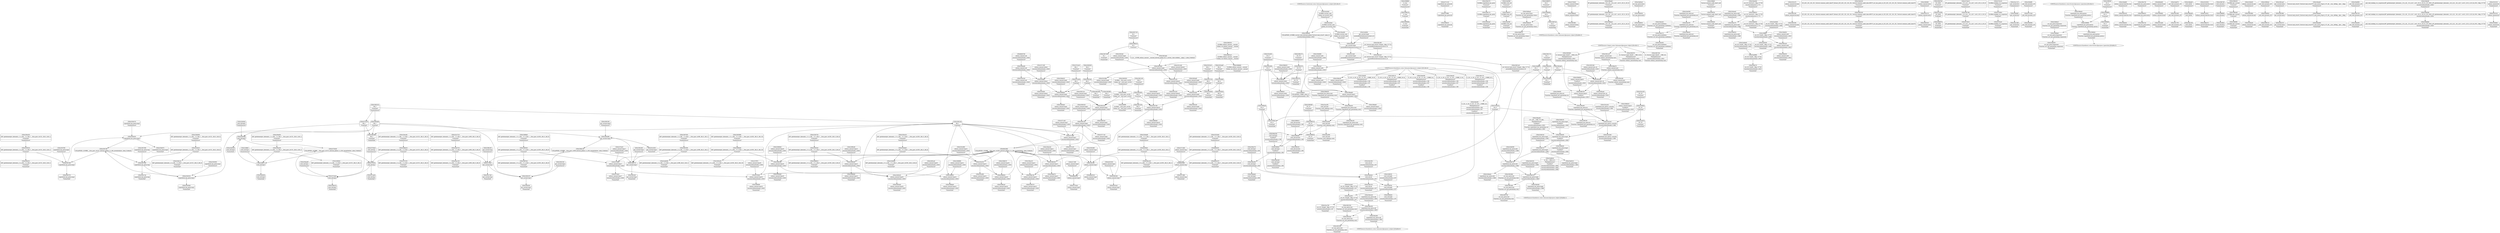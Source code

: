 digraph {
	CE0x5362650 [shape=record,shape=Mrecord,label="{CE0x5362650|i64_3|*Constant*|*SummSource*}"]
	CE0x535b420 [shape=record,shape=Mrecord,label="{CE0x535b420|superblock_has_perm:tmp3}"]
	CE0x5363990 [shape=record,shape=Mrecord,label="{CE0x5363990|i64*_getelementptr_inbounds_(_11_x_i64_,_11_x_i64_*___llvm_gcov_ctr205,_i64_0,_i64_10)|*Constant*|*SummSource*}"]
	CE0x53717a0 [shape=record,shape=Mrecord,label="{CE0x53717a0|selinux_umount:tmp6|security/selinux/hooks.c,2650|*SummSink*}"]
	CE0x5367f70 [shape=record,shape=Mrecord,label="{CE0x5367f70|superblock_has_perm:tmp2|*SummSink*}"]
	CE0x5365920 [shape=record,shape=Mrecord,label="{CE0x5365920|GLOBAL:__llvm_gcov_ctr205|Global_var:__llvm_gcov_ctr205|*SummSource*}"]
	CE0x5369090 [shape=record,shape=Mrecord,label="{CE0x5369090|i1_true|*Constant*|*SummSink*}"]
	CE0x5370f80 [shape=record,shape=Mrecord,label="{CE0x5370f80|superblock_has_perm:bb}"]
	CE0x53810a0 [shape=record,shape=Mrecord,label="{CE0x53810a0|avc_has_perm:ssid|Function::avc_has_perm&Arg::ssid::}"]
	CE0x4c00fe0 [shape=record,shape=Mrecord,label="{CE0x4c00fe0|i64*_getelementptr_inbounds_(_11_x_i64_,_11_x_i64_*___llvm_gcov_ctr205,_i64_0,_i64_1)|*Constant*}"]
	CE0x539e370 [shape=record,shape=Mrecord,label="{CE0x539e370|GLOBAL:superblock_has_perm|*Constant*|*SummSource*}"]
	CE0x53a8380 [shape=record,shape=Mrecord,label="{CE0x53a8380|GLOBAL:cred_sid|*Constant*|*SummSource*}"]
	CE0x538a670 [shape=record,shape=Mrecord,label="{CE0x538a670|selinux_umount:tmp11|security/selinux/hooks.c,2650|*SummSink*}"]
	CE0x5385310 [shape=record,shape=Mrecord,label="{CE0x5385310|i64_1|*Constant*|*SummSource*}"]
	CE0x53703c0 [shape=record,shape=Mrecord,label="{CE0x53703c0|cred_sid:tmp}"]
	CE0x5385380 [shape=record,shape=Mrecord,label="{CE0x5385380|i64_1|*Constant*|*SummSink*}"]
	"CONST[source:0(mediator),value:2(dynamic)][purpose:{object}][SnkIdx:2]"
	CE0x539c8d0 [shape=record,shape=Mrecord,label="{CE0x539c8d0|i32_1|*Constant*|*SummSink*}"]
	CE0x5399fe0 [shape=record,shape=Mrecord,label="{CE0x5399fe0|cred_sid:tmp4|*LoadInst*|security/selinux/hooks.c,196}"]
	CE0x538bee0 [shape=record,shape=Mrecord,label="{CE0x538bee0|selinux_umount:if.then}"]
	CE0x538baf0 [shape=record,shape=Mrecord,label="{CE0x538baf0|i8*_getelementptr_inbounds_(_45_x_i8_,_45_x_i8_*_.str12,_i32_0,_i32_0)|*Constant*|*SummSource*}"]
	CE0x53deef0 [shape=record,shape=Mrecord,label="{CE0x53deef0|0:_i32,_4:_i32,_8:_i32,_12:_i32,_:_CMRE_16,20_|*MultipleSource*|security/selinux/hooks.c,196|security/selinux/hooks.c,197|*LoadInst*|security/selinux/hooks.c,196}"]
	CE0x53dd5a0 [shape=record,shape=Mrecord,label="{CE0x53dd5a0|avc_has_perm:entry|*SummSource*}"]
	CE0x53da2e0 [shape=record,shape=Mrecord,label="{CE0x53da2e0|avc_has_perm:auditdata|Function::avc_has_perm&Arg::auditdata::|*SummSource*}"]
	CE0x4c010c0 [shape=record,shape=Mrecord,label="{CE0x4c010c0|selinux_umount:tmp1|*SummSink*}"]
	CE0x539e020 [shape=record,shape=Mrecord,label="{CE0x539e020|selinux_umount:call5|security/selinux/hooks.c,2652|*SummSink*}"]
	CE0x5382970 [shape=record,shape=Mrecord,label="{CE0x5382970|8:_%struct.super_block*,_:_CRE_16,20_|*MultipleSource*|security/selinux/hooks.c,2652|Function::selinux_umount&Arg::mnt::}"]
	CE0x53de0a0 [shape=record,shape=Mrecord,label="{CE0x53de0a0|cred_sid:sid|security/selinux/hooks.c,197}"]
	CE0x539c1a0 [shape=record,shape=Mrecord,label="{CE0x539c1a0|selinux_umount:mnt|Function::selinux_umount&Arg::mnt::|*SummSource*}"]
	CE0x5365af0 [shape=record,shape=Mrecord,label="{CE0x5365af0|selinux_umount:tmp9|security/selinux/hooks.c,2650|*SummSource*}"]
	CE0x53a2b40 [shape=record,shape=Mrecord,label="{CE0x53a2b40|GLOBAL:current_task|Global_var:current_task|*SummSource*}"]
	CE0x53e0550 [shape=record,shape=Mrecord,label="{CE0x53e0550|cred_sid:tmp3|*SummSink*}"]
	CE0x5355760 [shape=record,shape=Mrecord,label="{CE0x5355760|selinux_umount:tmp10|security/selinux/hooks.c,2650}"]
	CE0x5389c60 [shape=record,shape=Mrecord,label="{CE0x5389c60|selinux_umount:tmp13|security/selinux/hooks.c,2650}"]
	CE0x53dd430 [shape=record,shape=Mrecord,label="{CE0x53dd430|avc_has_perm:entry}"]
	CE0x53718f0 [shape=record,shape=Mrecord,label="{CE0x53718f0|selinux_umount:tmp7|security/selinux/hooks.c,2650}"]
	CE0x53a0540 [shape=record,shape=Mrecord,label="{CE0x53a0540|_ret_i32_%call2,_!dbg_!27722|security/selinux/hooks.c,1866|*SummSink*}"]
	CE0x5364d10 [shape=record,shape=Mrecord,label="{CE0x5364d10|selinux_umount:tmp4|security/selinux/hooks.c,2650|*SummSource*}"]
	CE0x5363290 [shape=record,shape=Mrecord,label="{CE0x5363290|selinux_umount:do.body|*SummSink*}"]
	CE0x539e4a0 [shape=record,shape=Mrecord,label="{CE0x539e4a0|GLOBAL:superblock_has_perm|*Constant*|*SummSink*}"]
	CE0x53dd320 [shape=record,shape=Mrecord,label="{CE0x53dd320|i32_(i32,_i32,_i16,_i32,_%struct.common_audit_data*)*_bitcast_(i32_(i32,_i32,_i16,_i32,_%struct.common_audit_data.495*)*_avc_has_perm_to_i32_(i32,_i32,_i16,_i32,_%struct.common_audit_data*)*)|*Constant*|*SummSink*}"]
	CE0x53be2a0 [shape=record,shape=Mrecord,label="{CE0x53be2a0|superblock_has_perm:call|security/selinux/hooks.c,1863|*SummSource*}"]
	CE0x5368ab0 [shape=record,shape=Mrecord,label="{CE0x5368ab0|selinux_umount:tmp14|security/selinux/hooks.c,2650|*SummSink*}"]
	CE0x53619b0 [shape=record,shape=Mrecord,label="{CE0x53619b0|selinux_umount:tmp8|security/selinux/hooks.c,2650}"]
	CE0x5359300 [shape=record,shape=Mrecord,label="{CE0x5359300|superblock_has_perm:tmp1|*SummSink*}"]
	CE0x539e170 [shape=record,shape=Mrecord,label="{CE0x539e170|GLOBAL:superblock_has_perm|*Constant*}"]
	CE0x53814b0 [shape=record,shape=Mrecord,label="{CE0x53814b0|avc_has_perm:tsid|Function::avc_has_perm&Arg::tsid::}"]
	CE0x53a7210 [shape=record,shape=Mrecord,label="{CE0x53a7210|i64*_getelementptr_inbounds_(_2_x_i64_,_2_x_i64_*___llvm_gcov_ctr98,_i64_0,_i64_0)|*Constant*|*SummSource*}"]
	CE0x539caa0 [shape=record,shape=Mrecord,label="{CE0x539caa0|selinux_umount:mnt_sb|security/selinux/hooks.c,2652|*SummSink*}"]
	CE0x5362390 [shape=record,shape=Mrecord,label="{CE0x5362390|i64_2|*Constant*|*SummSink*}"]
	CE0x5355cf0 [shape=record,shape=Mrecord,label="{CE0x5355cf0|selinux_umount:tmp9|security/selinux/hooks.c,2650}"]
	CE0x535bbb0 [shape=record,shape=Mrecord,label="{CE0x535bbb0|i64*_getelementptr_inbounds_(_11_x_i64_,_11_x_i64_*___llvm_gcov_ctr205,_i64_0,_i64_8)|*Constant*}"]
	CE0x53df330 [shape=record,shape=Mrecord,label="{CE0x53df330|cred_sid:tmp6|security/selinux/hooks.c,197}"]
	CE0x538b190 [shape=record,shape=Mrecord,label="{CE0x538b190|get_current:tmp|*SummSource*}"]
	CE0x53a0b40 [shape=record,shape=Mrecord,label="{CE0x53a0b40|_ret_i32_%call5,_!dbg_!27742|security/selinux/hooks.c,2652|*SummSource*}"]
	CE0x53823d0 [shape=record,shape=Mrecord,label="{CE0x53823d0|selinux_umount:mnt_sb|security/selinux/hooks.c,2652|*SummSource*}"]
	CE0x535b670 [shape=record,shape=Mrecord,label="{CE0x535b670|superblock_has_perm:tmp3|*SummSink*}"]
	CE0x539b620 [shape=record,shape=Mrecord,label="{CE0x539b620|selinux_umount:cred4|security/selinux/hooks.c,2650|*SummSource*}"]
	CE0x537fd50 [shape=record,shape=Mrecord,label="{CE0x537fd50|selinux_umount:tmp18|security/selinux/hooks.c,2650}"]
	CE0x536f6d0 [shape=record,shape=Mrecord,label="{CE0x536f6d0|i64*_getelementptr_inbounds_(_11_x_i64_,_11_x_i64_*___llvm_gcov_ctr205,_i64_0,_i64_9)|*Constant*|*SummSource*}"]
	CE0x539b150 [shape=record,shape=Mrecord,label="{CE0x539b150|i32_78|*Constant*|*SummSink*}"]
	CE0x5368f60 [shape=record,shape=Mrecord,label="{CE0x5368f60|i1_true|*Constant*|*SummSource*}"]
	CE0x5363b20 [shape=record,shape=Mrecord,label="{CE0x5363b20|selinux_umount:tmp20|security/selinux/hooks.c,2650}"]
	CE0x53612c0 [shape=record,shape=Mrecord,label="{CE0x53612c0|selinux_umount:tmp6|security/selinux/hooks.c,2650}"]
	CE0x53e0360 [shape=record,shape=Mrecord,label="{CE0x53e0360|cred_sid:tmp3}"]
	CE0x53ca430 [shape=record,shape=Mrecord,label="{CE0x53ca430|_ret_i32_%tmp6,_!dbg_!27716|security/selinux/hooks.c,197}"]
	CE0x53dd950 [shape=record,shape=Mrecord,label="{CE0x53dd950|avc_has_perm:entry|*SummSink*}"]
	CE0x539ae10 [shape=record,shape=Mrecord,label="{CE0x539ae10|cred_sid:tmp1|*SummSink*}"]
	CE0x53694f0 [shape=record,shape=Mrecord,label="{CE0x53694f0|selinux_umount:entry|*SummSource*}"]
	CE0x5364680 [shape=record,shape=Mrecord,label="{CE0x5364680|selinux_umount:call3|security/selinux/hooks.c,2650|*SummSource*}"]
	CE0x5364be0 [shape=record,shape=Mrecord,label="{CE0x5364be0|selinux_umount:tmp4|security/selinux/hooks.c,2650}"]
	CE0x5361410 [shape=record,shape=Mrecord,label="{CE0x5361410|selinux_umount:tmp5|security/selinux/hooks.c,2650}"]
	CE0x539ffd0 [shape=record,shape=Mrecord,label="{CE0x539ffd0|_ret_i32_%call2,_!dbg_!27722|security/selinux/hooks.c,1866}"]
	CE0x536d970 [shape=record,shape=Mrecord,label="{CE0x536d970|i32_2650|*Constant*|*SummSink*}"]
	CE0x534b000 [shape=record,shape=Mrecord,label="{CE0x534b000|i64*_getelementptr_inbounds_(_2_x_i64_,_2_x_i64_*___llvm_gcov_ctr151,_i64_0,_i64_0)|*Constant*|*SummSource*}"]
	CE0x4c01050 [shape=record,shape=Mrecord,label="{CE0x4c01050|selinux_umount:tmp1|*SummSource*}"]
	CE0x5363390 [shape=record,shape=Mrecord,label="{CE0x5363390|i64*_getelementptr_inbounds_(_2_x_i64_,_2_x_i64_*___llvm_gcov_ctr98,_i64_0,_i64_1)|*Constant*}"]
	CE0x5362d60 [shape=record,shape=Mrecord,label="{CE0x5362d60|selinux_umount:tmp2|*SummSource*}"]
	CE0x534b1c0 [shape=record,shape=Mrecord,label="{CE0x534b1c0|i64*_getelementptr_inbounds_(_2_x_i64_,_2_x_i64_*___llvm_gcov_ctr151,_i64_0,_i64_0)|*Constant*|*SummSink*}"]
	CE0x539a290 [shape=record,shape=Mrecord,label="{CE0x539a290|cred_sid:tmp5|security/selinux/hooks.c,196}"]
	CE0x5364de0 [shape=record,shape=Mrecord,label="{CE0x5364de0|selinux_umount:tmp4|security/selinux/hooks.c,2650|*SummSink*}"]
	CE0x537df10 [shape=record,shape=Mrecord,label="{CE0x537df10|i8*_getelementptr_inbounds_(_25_x_i8_,_25_x_i8_*_.str3,_i32_0,_i32_0)|*Constant*|*SummSink*}"]
	CE0x5399580 [shape=record,shape=Mrecord,label="{CE0x5399580|i32_22|*Constant*|*SummSource*}"]
	CE0x539c4a0 [shape=record,shape=Mrecord,label="{CE0x539c4a0|i32_1|*Constant*}"]
	CE0x537d9c0 [shape=record,shape=Mrecord,label="{CE0x537d9c0|GLOBAL:lockdep_rcu_suspicious|*Constant*}"]
	CE0x53701f0 [shape=record,shape=Mrecord,label="{CE0x53701f0|i64*_getelementptr_inbounds_(_2_x_i64_,_2_x_i64_*___llvm_gcov_ctr131,_i64_0,_i64_0)|*Constant*|*SummSink*}"]
	CE0x5382840 [shape=record,shape=Mrecord,label="{CE0x5382840|8:_%struct.super_block*,_:_CRE_8,16_|*MultipleSource*|security/selinux/hooks.c,2652|Function::selinux_umount&Arg::mnt::}"]
	CE0x5366b70 [shape=record,shape=Mrecord,label="{CE0x5366b70|selinux_umount:tmp16|security/selinux/hooks.c,2650|*SummSource*}"]
	CE0x5399620 [shape=record,shape=Mrecord,label="{CE0x5399620|i32_22|*Constant*|*SummSink*}"]
	CE0x537dc10 [shape=record,shape=Mrecord,label="{CE0x537dc10|GLOBAL:lockdep_rcu_suspicious|*Constant*|*SummSource*}"]
	CE0x5399be0 [shape=record,shape=Mrecord,label="{CE0x5399be0|COLLAPSED:_CMRE:_elem_0::|security/selinux/hooks.c,196}"]
	CE0x53dfbb0 [shape=record,shape=Mrecord,label="{CE0x53dfbb0|i64*_getelementptr_inbounds_(_2_x_i64_,_2_x_i64_*___llvm_gcov_ctr131,_i64_0,_i64_1)|*Constant*|*SummSink*}"]
	CE0x5381ec0 [shape=record,shape=Mrecord,label="{CE0x5381ec0|_ret_%struct.task_struct*_%tmp4,_!dbg_!27714|./arch/x86/include/asm/current.h,14}"]
	CE0x53555c0 [shape=record,shape=Mrecord,label="{CE0x53555c0|i64_5|*Constant*|*SummSource*}"]
	CE0x5368980 [shape=record,shape=Mrecord,label="{CE0x5368980|selinux_umount:tmp14|security/selinux/hooks.c,2650|*SummSource*}"]
	CE0x539c710 [shape=record,shape=Mrecord,label="{CE0x539c710|i32_1|*Constant*|*SummSource*}"]
	CE0x5371f80 [shape=record,shape=Mrecord,label="{CE0x5371f80|selinux_umount:tmp|*SummSink*}"]
	CE0x535fbc0 [shape=record,shape=Mrecord,label="{CE0x535fbc0|i32_0|*Constant*|*SummSink*}"]
	CE0x53a27a0 [shape=record,shape=Mrecord,label="{CE0x53a27a0|superblock_has_perm:tmp|*SummSink*}"]
	CE0x53b4240 [shape=record,shape=Mrecord,label="{CE0x53b4240|i32_1|*Constant*}"]
	CE0x53e04e0 [shape=record,shape=Mrecord,label="{CE0x53e04e0|cred_sid:tmp3|*SummSource*}"]
	CE0x53a1110 [shape=record,shape=Mrecord,label="{CE0x53a1110|get_current:bb|*SummSource*}"]
	CE0x539a570 [shape=record,shape=Mrecord,label="{CE0x539a570|cred_sid:tmp5|security/selinux/hooks.c,196|*SummSource*}"]
	CE0x5383550 [shape=record,shape=Mrecord,label="{CE0x5383550|selinux_umount:tmp6|security/selinux/hooks.c,2650|*SummSource*}"]
	CE0x53ac130 [shape=record,shape=Mrecord,label="{CE0x53ac130|i64*_getelementptr_inbounds_(_2_x_i64_,_2_x_i64_*___llvm_gcov_ctr98,_i64_0,_i64_0)|*Constant*|*SummSink*}"]
	CE0x5371af0 [shape=record,shape=Mrecord,label="{CE0x5371af0|selinux_umount:tmp7|security/selinux/hooks.c,2650|*SummSource*}"]
	CE0x5365c00 [shape=record,shape=Mrecord,label="{CE0x5365c00|selinux_umount:tmp9|security/selinux/hooks.c,2650|*SummSink*}"]
	CE0x539ea50 [shape=record,shape=Mrecord,label="{CE0x539ea50|superblock_has_perm:cred|Function::superblock_has_perm&Arg::cred::}"]
	CE0x53721b0 [shape=record,shape=Mrecord,label="{CE0x53721b0|_call_void_mcount()_#3}"]
	CE0x53a9f40 [shape=record,shape=Mrecord,label="{CE0x53a9f40|get_current:tmp4|./arch/x86/include/asm/current.h,14|*SummSource*}"]
	CE0x53714f0 [shape=record,shape=Mrecord,label="{CE0x53714f0|selinux_umount:tobool|security/selinux/hooks.c,2650|*SummSource*}"]
	CE0x539cc80 [shape=record,shape=Mrecord,label="{CE0x539cc80|selinux_umount:mnt_sb|security/selinux/hooks.c,2652}"]
	CE0x53df110 [shape=record,shape=Mrecord,label="{CE0x53df110|0:_i32,_4:_i32,_8:_i32,_12:_i32,_:_CMRE_20,24_|*MultipleSource*|security/selinux/hooks.c,196|security/selinux/hooks.c,197|*LoadInst*|security/selinux/hooks.c,196}"]
	CE0x53dcee0 [shape=record,shape=Mrecord,label="{CE0x53dcee0|superblock_has_perm:call2|security/selinux/hooks.c,1866|*SummSource*}"]
	CE0x5399c50 [shape=record,shape=Mrecord,label="{CE0x5399c50|cred_sid:security|security/selinux/hooks.c,196|*SummSink*}"]
	CE0x5380960 [shape=record,shape=Mrecord,label="{CE0x5380960|selinux_umount:call3|security/selinux/hooks.c,2650|*SummSink*}"]
	CE0x536ea00 [shape=record,shape=Mrecord,label="{CE0x536ea00|272:_i8*,_:_CRE_272,280_|*MultipleSource*|*LoadInst*|security/selinux/hooks.c,2652|Function::superblock_has_perm&Arg::sb::|security/selinux/hooks.c,1865}"]
	CE0x53dce70 [shape=record,shape=Mrecord,label="{CE0x53dce70|superblock_has_perm:call2|security/selinux/hooks.c,1866}"]
	CE0x5370d50 [shape=record,shape=Mrecord,label="{CE0x5370d50|selinux_umount:if.then|*SummSource*}"]
	CE0x5351c20 [shape=record,shape=Mrecord,label="{CE0x5351c20|selinux_umount:tobool1|security/selinux/hooks.c,2650}"]
	CE0x539a340 [shape=record,shape=Mrecord,label="{CE0x539a340|cred_sid:tmp4|*LoadInst*|security/selinux/hooks.c,196|*SummSink*}"]
	CE0x53a0300 [shape=record,shape=Mrecord,label="{CE0x53a0300|superblock_has_perm:ad|Function::superblock_has_perm&Arg::ad::|*SummSource*}"]
	CE0x5370430 [shape=record,shape=Mrecord,label="{CE0x5370430|COLLAPSED:_GCMRE___llvm_gcov_ctr131_internal_global_2_x_i64_zeroinitializer:_elem_0:default:}"]
	CE0x539f460 [shape=record,shape=Mrecord,label="{CE0x539f460|i32_4|*Constant*|*SummSink*}"]
	CE0x53ddbf0 [shape=record,shape=Mrecord,label="{CE0x53ddbf0|i32_1|*Constant*}"]
	CE0x53de290 [shape=record,shape=Mrecord,label="{CE0x53de290|cred_sid:sid|security/selinux/hooks.c,197|*SummSource*}"]
	CE0x538bcf0 [shape=record,shape=Mrecord,label="{CE0x538bcf0|selinux_umount:land.lhs.true|*SummSink*}"]
	CE0x53e8b50 [shape=record,shape=Mrecord,label="{CE0x53e8b50|8:_i32,_:_CRE_8,12_|*MultipleSource*|*LoadInst*|security/selinux/hooks.c,1865|security/selinux/hooks.c,1865|security/selinux/hooks.c,1866}"]
	CE0x5360ff0 [shape=record,shape=Mrecord,label="{CE0x5360ff0|GLOBAL:__llvm_gcov_ctr205|Global_var:__llvm_gcov_ctr205|*SummSink*}"]
	CE0x5364990 [shape=record,shape=Mrecord,label="{CE0x5364990|_call_void_mcount()_#3|*SummSink*}"]
	CE0x53628f0 [shape=record,shape=Mrecord,label="{CE0x53628f0|selinux_umount:if.then|*SummSink*}"]
	CE0x5359220 [shape=record,shape=Mrecord,label="{CE0x5359220|superblock_has_perm:tmp1}"]
	CE0x5361510 [shape=record,shape=Mrecord,label="{CE0x5361510|selinux_umount:tmp5|security/selinux/hooks.c,2650|*SummSource*}"]
	CE0x5355630 [shape=record,shape=Mrecord,label="{CE0x5355630|i64_5|*Constant*|*SummSink*}"]
	CE0x5371220 [shape=record,shape=Mrecord,label="{CE0x5371220|superblock_has_perm:bb|*SummSource*}"]
	CE0x539f2b0 [shape=record,shape=Mrecord,label="{CE0x539f2b0|i32_4|*Constant*|*SummSource*}"]
	CE0x539e7a0 [shape=record,shape=Mrecord,label="{CE0x539e7a0|superblock_has_perm:entry|*SummSink*}"]
	CE0x5399a40 [shape=record,shape=Mrecord,label="{CE0x5399a40|i32_0|*Constant*}"]
	CE0x53a1280 [shape=record,shape=Mrecord,label="{CE0x53a1280|get_current:bb|*SummSink*}"]
	CE0x537cb70 [shape=record,shape=Mrecord,label="{CE0x537cb70|i64_1|*Constant*}"]
	CE0x5359290 [shape=record,shape=Mrecord,label="{CE0x5359290|superblock_has_perm:tmp1|*SummSource*}"]
	CE0x537ff70 [shape=record,shape=Mrecord,label="{CE0x537ff70|selinux_umount:tmp18|security/selinux/hooks.c,2650|*SummSource*}"]
	CE0x53ca740 [shape=record,shape=Mrecord,label="{CE0x53ca740|_ret_i32_%tmp6,_!dbg_!27716|security/selinux/hooks.c,197|*SummSink*}"]
	CE0x53e8ae0 [shape=record,shape=Mrecord,label="{CE0x53e8ae0|superblock_has_perm:sid1|security/selinux/hooks.c,1866|*SummSink*}"]
	CE0x5381350 [shape=record,shape=Mrecord,label="{CE0x5381350|avc_has_perm:ssid|Function::avc_has_perm&Arg::ssid::|*SummSource*}"]
	CE0x5365fa0 [shape=record,shape=Mrecord,label="{CE0x5365fa0|selinux_umount:tmp10|security/selinux/hooks.c,2650|*SummSource*}"]
	CE0x53da030 [shape=record,shape=Mrecord,label="{CE0x53da030|avc_has_perm:requested|Function::avc_has_perm&Arg::requested::|*SummSink*}"]
	CE0x53a0720 [shape=record,shape=Mrecord,label="{CE0x53a0720|i64*_getelementptr_inbounds_(_2_x_i64_,_2_x_i64_*___llvm_gcov_ctr98,_i64_0,_i64_0)|*Constant*}"]
	CE0x53de130 [shape=record,shape=Mrecord,label="{CE0x53de130|cred_sid:sid|security/selinux/hooks.c,197|*SummSink*}"]
	CE0x539bc00 [shape=record,shape=Mrecord,label="{CE0x539bc00|selinux_umount:tmp21|security/selinux/hooks.c,2650|*SummSource*}"]
	CE0x53db950 [shape=record,shape=Mrecord,label="{CE0x53db950|_ret_i32_%retval.0,_!dbg_!27728|security/selinux/avc.c,775|*SummSink*}"]
	CE0x53827d0 [shape=record,shape=Mrecord,label="{CE0x53827d0|8:_%struct.super_block*,_:_CRE_0,8_|*MultipleSource*|security/selinux/hooks.c,2652|Function::selinux_umount&Arg::mnt::}"]
	CE0x5361de0 [shape=record,shape=Mrecord,label="{CE0x5361de0|0:_i8,_:_GCMR_selinux_umount.__warned_internal_global_i8_0,_section_.data.unlikely_,_align_1:_elem_0:default:}"]
	"CONST[source:0(mediator),value:2(dynamic)][purpose:{object}][SnkIdx:1]"
	CE0x537f690 [shape=record,shape=Mrecord,label="{CE0x537f690|selinux_umount:tmp17|security/selinux/hooks.c,2650}"]
	CE0x5387050 [shape=record,shape=Mrecord,label="{CE0x5387050|i64*_getelementptr_inbounds_(_2_x_i64_,_2_x_i64_*___llvm_gcov_ctr98,_i64_0,_i64_1)|*Constant*|*SummSource*}"]
	CE0x53c9e20 [shape=record,shape=Mrecord,label="{CE0x53c9e20|i64*_getelementptr_inbounds_(_2_x_i64_,_2_x_i64_*___llvm_gcov_ctr151,_i64_0,_i64_0)|*Constant*}"]
	CE0x539df30 [shape=record,shape=Mrecord,label="{CE0x539df30|selinux_umount:call5|security/selinux/hooks.c,2652|*SummSource*}"]
	CE0x5352a80 [shape=record,shape=Mrecord,label="{CE0x5352a80|selinux_umount:if.end|*SummSink*}"]
	CE0x53dd100 [shape=record,shape=Mrecord,label="{CE0x53dd100|i32_(i32,_i32,_i16,_i32,_%struct.common_audit_data*)*_bitcast_(i32_(i32,_i32,_i16,_i32,_%struct.common_audit_data.495*)*_avc_has_perm_to_i32_(i32,_i32,_i16,_i32,_%struct.common_audit_data*)*)|*Constant*|*SummSource*}"]
	CE0x53abf70 [shape=record,shape=Mrecord,label="{CE0x53abf70|_call_void_mcount()_#3|*SummSource*}"]
	CE0x5360f80 [shape=record,shape=Mrecord,label="{CE0x5360f80|GLOBAL:__llvm_gcov_ctr205|Global_var:__llvm_gcov_ctr205}"]
	CE0x5389810 [shape=record,shape=Mrecord,label="{CE0x5389810|i64*_getelementptr_inbounds_(_11_x_i64_,_11_x_i64_*___llvm_gcov_ctr205,_i64_0,_i64_6)|*Constant*|*SummSink*}"]
	CE0x5356750 [shape=record,shape=Mrecord,label="{CE0x5356750|i64*_getelementptr_inbounds_(_11_x_i64_,_11_x_i64_*___llvm_gcov_ctr205,_i64_0,_i64_6)|*Constant*|*SummSource*}"]
	CE0x69c3fd0 [shape=record,shape=Mrecord,label="{CE0x69c3fd0|COLLAPSED:_GCMRE___llvm_gcov_ctr205_internal_global_11_x_i64_zeroinitializer:_elem_0:default:}"]
	CE0x53dd020 [shape=record,shape=Mrecord,label="{CE0x53dd020|superblock_has_perm:call2|security/selinux/hooks.c,1866|*SummSink*}"]
	CE0x53dc140 [shape=record,shape=Mrecord,label="{CE0x53dc140|cred_sid:bb|*SummSink*}"]
	CE0x53a83f0 [shape=record,shape=Mrecord,label="{CE0x53a83f0|GLOBAL:cred_sid|*Constant*|*SummSink*}"]
	CE0x539b3d0 [shape=record,shape=Mrecord,label="{CE0x539b3d0|selinux_umount:cred4|security/selinux/hooks.c,2650}"]
	CE0x5382d60 [shape=record,shape=Mrecord,label="{CE0x5382d60|get_current:tmp3}"]
	CE0x53bdf70 [shape=record,shape=Mrecord,label="{CE0x53bdf70|GLOBAL:cred_sid|*Constant*}"]
	CE0x538be70 [shape=record,shape=Mrecord,label="{CE0x538be70|selinux_umount:land.lhs.true2|*SummSink*}"]
	CE0x5357c20 [shape=record,shape=Mrecord,label="{CE0x5357c20|i64_5|*Constant*}"]
	CE0x5352b40 [shape=record,shape=Mrecord,label="{CE0x5352b40|i64*_getelementptr_inbounds_(_11_x_i64_,_11_x_i64_*___llvm_gcov_ctr205,_i64_0,_i64_0)|*Constant*|*SummSource*}"]
	CE0x535e3d0 [shape=record,shape=Mrecord,label="{CE0x535e3d0|i32_0|*Constant*}"]
	CE0x5387280 [shape=record,shape=Mrecord,label="{CE0x5387280|superblock_has_perm:tmp}"]
	CE0x53c1650 [shape=record,shape=Mrecord,label="{CE0x53c1650|get_current:tmp3|*SummSink*}"]
	CE0x539cf10 [shape=record,shape=Mrecord,label="{CE0x539cf10|i64*_getelementptr_inbounds_(_2_x_i64_,_2_x_i64_*___llvm_gcov_ctr151,_i64_0,_i64_1)|*Constant*|*SummSink*}"]
	CE0x53867d0 [shape=record,shape=Mrecord,label="{CE0x53867d0|cred_sid:entry|*SummSource*}"]
	CE0x53a0c70 [shape=record,shape=Mrecord,label="{CE0x53a0c70|_ret_i32_%call5,_!dbg_!27742|security/selinux/hooks.c,2652|*SummSink*}"]
	CE0x53e8710 [shape=record,shape=Mrecord,label="{CE0x53e8710|superblock_has_perm:sid1|security/selinux/hooks.c,1866}"]
	CE0x53704a0 [shape=record,shape=Mrecord,label="{CE0x53704a0|cred_sid:tmp|*SummSource*}"]
	CE0x53ddab0 [shape=record,shape=Mrecord,label="{CE0x53ddab0|cred_sid:tmp5|security/selinux/hooks.c,196|*SummSink*}"]
	CE0x539fc60 [shape=record,shape=Mrecord,label="{CE0x539fc60|%struct.common_audit_data*_null|*Constant*|*SummSink*}"]
	CE0x53ca5e0 [shape=record,shape=Mrecord,label="{CE0x53ca5e0|_ret_i32_%tmp6,_!dbg_!27716|security/selinux/hooks.c,197|*SummSource*}"]
	CE0x5380e50 [shape=record,shape=Mrecord,label="{CE0x5380e50|GLOBAL:get_current|*Constant*|*SummSource*}"]
	CE0x53a0960 [shape=record,shape=Mrecord,label="{CE0x53a0960|_ret_i32_%call5,_!dbg_!27742|security/selinux/hooks.c,2652}"]
	CE0x539fbf0 [shape=record,shape=Mrecord,label="{CE0x539fbf0|%struct.common_audit_data*_null|*Constant*|*SummSource*}"]
	CE0x5353030 [shape=record,shape=Mrecord,label="{CE0x5353030|selinux_umount:land.lhs.true2|*SummSource*}"]
	CE0x5356ed0 [shape=record,shape=Mrecord,label="{CE0x5356ed0|selinux_umount:do.end|*SummSink*}"]
	CE0x5382070 [shape=record,shape=Mrecord,label="{CE0x5382070|i32_78|*Constant*}"]
	CE0x539d950 [shape=record,shape=Mrecord,label="{CE0x539d950|selinux_umount:tmp22|*LoadInst*|security/selinux/hooks.c,2652|*SummSource*}"]
	CE0x5352e70 [shape=record,shape=Mrecord,label="{CE0x5352e70|selinux_umount:do.body|*SummSource*}"]
	CE0x5389f50 [shape=record,shape=Mrecord,label="{CE0x5389f50|selinux_umount:tmp14|security/selinux/hooks.c,2650}"]
	CE0x537cbe0 [shape=record,shape=Mrecord,label="{CE0x537cbe0|cred_sid:tmp1}"]
	"CONST[source:1(input),value:2(dynamic)][purpose:{object}][SrcIdx:1]"
	CE0x539aa80 [shape=record,shape=Mrecord,label="{CE0x539aa80|cred_sid:tmp1|*SummSource*}"]
	CE0x537e290 [shape=record,shape=Mrecord,label="{CE0x537e290|i32_2650|*Constant*}"]
	CE0x5362cf0 [shape=record,shape=Mrecord,label="{CE0x5362cf0|selinux_umount:tmp2}"]
	CE0x5383250 [shape=record,shape=Mrecord,label="{CE0x5383250|selinux_umount:tmp5|security/selinux/hooks.c,2650|*SummSink*}"]
	CE0x539a160 [shape=record,shape=Mrecord,label="{CE0x539a160|cred_sid:tmp4|*LoadInst*|security/selinux/hooks.c,196|*SummSource*}"]
	CE0x535c0f0 [shape=record,shape=Mrecord,label="{CE0x535c0f0|selinux_umount:tmp15|security/selinux/hooks.c,2650|*SummSink*}"]
	CE0x535fdf0 [shape=record,shape=Mrecord,label="{CE0x535fdf0|selinux_umount:tobool|security/selinux/hooks.c,2650}"]
	CE0x537fa50 [shape=record,shape=Mrecord,label="{CE0x537fa50|selinux_umount:tmp17|security/selinux/hooks.c,2650|*SummSource*}"]
	CE0x539bef0 [shape=record,shape=Mrecord,label="{CE0x539bef0|selinux_umount:tmp21|security/selinux/hooks.c,2650|*SummSink*}"]
	CE0x535a100 [shape=record,shape=Mrecord,label="{CE0x535a100|i32_16|*Constant*|*SummSource*}"]
	CE0x53d9670 [shape=record,shape=Mrecord,label="{CE0x53d9670|i16_5|*Constant*|*SummSource*}"]
	CE0x535a2e0 [shape=record,shape=Mrecord,label="{CE0x535a2e0|superblock_has_perm:s_security|security/selinux/hooks.c,1865|*SummSource*}"]
	CE0x5389d40 [shape=record,shape=Mrecord,label="{CE0x5389d40|selinux_umount:tmp13|security/selinux/hooks.c,2650|*SummSink*}"]
	CE0x53a2be0 [shape=record,shape=Mrecord,label="{CE0x53a2be0|GLOBAL:current_task|Global_var:current_task}"]
	CE0x69c3f60 [shape=record,shape=Mrecord,label="{CE0x69c3f60|selinux_umount:tmp}"]
	CE0x5363ca0 [shape=record,shape=Mrecord,label="{CE0x5363ca0|selinux_umount:tmp20|security/selinux/hooks.c,2650|*SummSource*}"]
	CE0x53872f0 [shape=record,shape=Mrecord,label="{CE0x53872f0|COLLAPSED:_GCMRE___llvm_gcov_ctr151_internal_global_2_x_i64_zeroinitializer:_elem_0:default:}"]
	"CONST[source:2(external),value:2(dynamic)][purpose:{subject}][SrcIdx:3]"
	CE0x53de580 [shape=record,shape=Mrecord,label="{CE0x53de580|0:_i32,_4:_i32,_8:_i32,_12:_i32,_:_CMRE_0,4_|*MultipleSource*|security/selinux/hooks.c,196|security/selinux/hooks.c,197|*LoadInst*|security/selinux/hooks.c,196}"]
	CE0x53e8110 [shape=record,shape=Mrecord,label="{CE0x53e8110|superblock_has_perm:tmp5|security/selinux/hooks.c,1865}"]
	CE0x53817e0 [shape=record,shape=Mrecord,label="{CE0x53817e0|avc_has_perm:tsid|Function::avc_has_perm&Arg::tsid::|*SummSink*}"]
	CE0x53d0a00 [shape=record,shape=Mrecord,label="{CE0x53d0a00|superblock_has_perm:tmp4|*LoadInst*|security/selinux/hooks.c,1865}"]
	CE0x5360df0 [shape=record,shape=Mrecord,label="{CE0x5360df0|selinux_umount:if.end}"]
	CE0x5363a40 [shape=record,shape=Mrecord,label="{CE0x5363a40|i64*_getelementptr_inbounds_(_11_x_i64_,_11_x_i64_*___llvm_gcov_ctr205,_i64_0,_i64_10)|*Constant*|*SummSink*}"]
	CE0x539cd20 [shape=record,shape=Mrecord,label="{CE0x539cd20|i64*_getelementptr_inbounds_(_2_x_i64_,_2_x_i64_*___llvm_gcov_ctr151,_i64_0,_i64_1)|*Constant*|*SummSource*}"]
	CE0x66e9250 [shape=record,shape=Mrecord,label="{CE0x66e9250|selinux_umount:tmp2|*SummSink*}"]
	CE0x53de5f0 [shape=record,shape=Mrecord,label="{CE0x53de5f0|0:_i32,_4:_i32,_8:_i32,_12:_i32,_:_CMRE_4,8_|*MultipleSource*|security/selinux/hooks.c,196|security/selinux/hooks.c,197|*LoadInst*|security/selinux/hooks.c,196}"]
	CE0x53563e0 [shape=record,shape=Mrecord,label="{CE0x53563e0|i64*_getelementptr_inbounds_(_11_x_i64_,_11_x_i64_*___llvm_gcov_ctr205,_i64_0,_i64_6)|*Constant*}"]
	CE0x534bdf0 [shape=record,shape=Mrecord,label="{CE0x534bdf0|selinux_umount:land.lhs.true|*SummSource*}"]
	CE0x53dbed0 [shape=record,shape=Mrecord,label="{CE0x53dbed0|cred_sid:bb|*SummSource*}"]
	CE0x53611b0 [shape=record,shape=Mrecord,label="{CE0x53611b0|i64_0|*Constant*|*SummSink*}"]
	CE0x53e0650 [shape=record,shape=Mrecord,label="{CE0x53e0650|_call_void_mcount()_#3}"]
	CE0x53e81e0 [shape=record,shape=Mrecord,label="{CE0x53e81e0|superblock_has_perm:tmp5|security/selinux/hooks.c,1865|*SummSource*}"]
	CE0x5381b70 [shape=record,shape=Mrecord,label="{CE0x5381b70|get_current:entry|*SummSink*}"]
	CE0x5363ab0 [shape=record,shape=Mrecord,label="{CE0x5363ab0|selinux_umount:tmp19|security/selinux/hooks.c,2650|*SummSink*}"]
	CE0x5362160 [shape=record,shape=Mrecord,label="{CE0x5362160|selinux_umount:do.body}"]
	CE0x53dffe0 [shape=record,shape=Mrecord,label="{CE0x53dffe0|cred_sid:tmp2|*SummSource*}"]
	CE0x537dce0 [shape=record,shape=Mrecord,label="{CE0x537dce0|GLOBAL:lockdep_rcu_suspicious|*Constant*|*SummSink*}"]
	CE0x53beaf0 [shape=record,shape=Mrecord,label="{CE0x53beaf0|%struct.task_struct*_(%struct.task_struct**)*_asm_movq_%gs:$_1:P_,$0_,_r,im,_dirflag_,_fpsr_,_flags_|*SummSource*}"]
	CE0x53d0e40 [shape=record,shape=Mrecord,label="{CE0x53d0e40|superblock_has_perm:tmp4|*LoadInst*|security/selinux/hooks.c,1865|*SummSink*}"]
	CE0x539d730 [shape=record,shape=Mrecord,label="{CE0x539d730|selinux_umount:tmp22|*LoadInst*|security/selinux/hooks.c,2652}"]
	CE0x538bba0 [shape=record,shape=Mrecord,label="{CE0x538bba0|i8*_getelementptr_inbounds_(_45_x_i8_,_45_x_i8_*_.str12,_i32_0,_i32_0)|*Constant*|*SummSink*}"]
	CE0x53d94d0 [shape=record,shape=Mrecord,label="{CE0x53d94d0|i16_5|*Constant*}"]
	CE0x53ca0a0 [shape=record,shape=Mrecord,label="{CE0x53ca0a0|cred_sid:cred|Function::cred_sid&Arg::cred::}"]
	CE0x536f7b0 [shape=record,shape=Mrecord,label="{CE0x536f7b0|i64*_getelementptr_inbounds_(_11_x_i64_,_11_x_i64_*___llvm_gcov_ctr205,_i64_0,_i64_9)|*Constant*|*SummSink*}"]
	CE0x539db20 [shape=record,shape=Mrecord,label="{CE0x539db20|selinux_umount:tmp22|*LoadInst*|security/selinux/hooks.c,2652|*SummSink*}"]
	CE0x5367f00 [shape=record,shape=Mrecord,label="{CE0x5367f00|superblock_has_perm:tmp2|*SummSource*}"]
	CE0x5352c70 [shape=record,shape=Mrecord,label="{CE0x5352c70|selinux_umount:entry}"]
	CE0x53d5100 [shape=record,shape=Mrecord,label="{CE0x53d5100|i32_(i32,_i32,_i16,_i32,_%struct.common_audit_data*)*_bitcast_(i32_(i32,_i32,_i16,_i32,_%struct.common_audit_data.495*)*_avc_has_perm_to_i32_(i32,_i32,_i16,_i32,_%struct.common_audit_data*)*)|*Constant*}"]
	CE0x5364a80 [shape=record,shape=Mrecord,label="{CE0x5364a80|selinux_umount:call|security/selinux/hooks.c,2650}"]
	CE0x5382a50 [shape=record,shape=Mrecord,label="{CE0x5382a50|selinux_umount:call5|security/selinux/hooks.c,2652}"]
	CE0x537de10 [shape=record,shape=Mrecord,label="{CE0x537de10|i8*_getelementptr_inbounds_(_25_x_i8_,_25_x_i8_*_.str3,_i32_0,_i32_0)|*Constant*|*SummSource*}"]
	CE0x53a7160 [shape=record,shape=Mrecord,label="{CE0x53a7160|get_current:tmp|*SummSink*}"]
	CE0x5362f20 [shape=record,shape=Mrecord,label="{CE0x5362f20|get_current:tmp1|*SummSink*}"]
	CE0x5356e00 [shape=record,shape=Mrecord,label="{CE0x5356e00|selinux_umount:do.end|*SummSource*}"]
	CE0x53beb80 [shape=record,shape=Mrecord,label="{CE0x53beb80|%struct.task_struct*_(%struct.task_struct**)*_asm_movq_%gs:$_1:P_,$0_,_r,im,_dirflag_,_fpsr_,_flags_|*SummSink*}"]
	CE0x535b940 [shape=record,shape=Mrecord,label="{CE0x535b940|i64*_getelementptr_inbounds_(_11_x_i64_,_11_x_i64_*___llvm_gcov_ctr205,_i64_0,_i64_8)|*Constant*|*SummSink*}"]
	CE0x539b6c0 [shape=record,shape=Mrecord,label="{CE0x539b6c0|selinux_umount:cred4|security/selinux/hooks.c,2650|*SummSink*}"]
	CE0x53beee0 [shape=record,shape=Mrecord,label="{CE0x53beee0|%struct.task_struct*_(%struct.task_struct**)*_asm_movq_%gs:$_1:P_,$0_,_r,im,_dirflag_,_fpsr_,_flags_}"]
	CE0x539f100 [shape=record,shape=Mrecord,label="{CE0x539f100|superblock_has_perm:sb|Function::superblock_has_perm&Arg::sb::|*SummSink*}"]
	CE0x539f640 [shape=record,shape=Mrecord,label="{CE0x539f640|superblock_has_perm:perms|Function::superblock_has_perm&Arg::perms::|*SummSink*}"]
	CE0x539eed0 [shape=record,shape=Mrecord,label="{CE0x539eed0|superblock_has_perm:sb|Function::superblock_has_perm&Arg::sb::}"]
	CE0x5389cd0 [shape=record,shape=Mrecord,label="{CE0x5389cd0|selinux_umount:tmp13|security/selinux/hooks.c,2650|*SummSource*}"]
	CE0x53ca360 [shape=record,shape=Mrecord,label="{CE0x53ca360|cred_sid:cred|Function::cred_sid&Arg::cred::|*SummSink*}"]
	CE0x53deca0 [shape=record,shape=Mrecord,label="{CE0x53deca0|0:_i32,_4:_i32,_8:_i32,_12:_i32,_:_CMRE_12,16_|*MultipleSource*|security/selinux/hooks.c,196|security/selinux/hooks.c,197|*LoadInst*|security/selinux/hooks.c,196}"]
	CE0x69c3e70 [shape=record,shape=Mrecord,label="{CE0x69c3e70|i64*_getelementptr_inbounds_(_11_x_i64_,_11_x_i64_*___llvm_gcov_ctr205,_i64_0,_i64_0)|*Constant*|*SummSink*}"]
	CE0x53d9ec0 [shape=record,shape=Mrecord,label="{CE0x53d9ec0|avc_has_perm:requested|Function::avc_has_perm&Arg::requested::|*SummSource*}"]
	CE0x53bd990 [shape=record,shape=Mrecord,label="{CE0x53bd990|_call_void_mcount()_#3|*SummSource*}"]
	CE0x53681a0 [shape=record,shape=Mrecord,label="{CE0x53681a0|GLOBAL:selinux_umount.__warned|Global_var:selinux_umount.__warned}"]
	CE0x537cae0 [shape=record,shape=Mrecord,label="{CE0x537cae0|cred_sid:tmp|*SummSink*}"]
	CE0x534b660 [shape=record,shape=Mrecord,label="{CE0x534b660|_call_void_lockdep_rcu_suspicious(i8*_getelementptr_inbounds_(_25_x_i8_,_25_x_i8_*_.str3,_i32_0,_i32_0),_i32_2650,_i8*_getelementptr_inbounds_(_45_x_i8_,_45_x_i8_*_.str12,_i32_0,_i32_0))_#10,_!dbg_!27729|security/selinux/hooks.c,2650|*SummSink*}"]
	CE0x539f980 [shape=record,shape=Mrecord,label="{CE0x539f980|superblock_has_perm:perms|Function::superblock_has_perm&Arg::perms::}"]
	CE0x537fac0 [shape=record,shape=Mrecord,label="{CE0x537fac0|selinux_umount:tmp17|security/selinux/hooks.c,2650|*SummSink*}"]
	CE0x5359f20 [shape=record,shape=Mrecord,label="{CE0x5359f20|i32_16|*Constant*}"]
	CE0x53852a0 [shape=record,shape=Mrecord,label="{CE0x53852a0|i64_1|*Constant*}"]
	CE0x535c080 [shape=record,shape=Mrecord,label="{CE0x535c080|selinux_umount:tmp15|security/selinux/hooks.c,2650|*SummSource*}"]
	CE0x5366920 [shape=record,shape=Mrecord,label="{CE0x5366920|selinux_umount:tmp16|security/selinux/hooks.c,2650}"]
	CE0x538a540 [shape=record,shape=Mrecord,label="{CE0x538a540|selinux_umount:tmp11|security/selinux/hooks.c,2650|*SummSource*}"]
	CE0x5380840 [shape=record,shape=Mrecord,label="{CE0x5380840|selinux_umount:tmp19|security/selinux/hooks.c,2650|*SummSource*}"]
	CE0x5383160 [shape=record,shape=Mrecord,label="{CE0x5383160|get_current:tmp3|*SummSource*}"]
	CE0x539ba80 [shape=record,shape=Mrecord,label="{CE0x539ba80|selinux_umount:tmp21|security/selinux/hooks.c,2650}"]
	CE0x534b5f0 [shape=record,shape=Mrecord,label="{CE0x534b5f0|_call_void_lockdep_rcu_suspicious(i8*_getelementptr_inbounds_(_25_x_i8_,_25_x_i8_*_.str3,_i32_0,_i32_0),_i32_2650,_i8*_getelementptr_inbounds_(_45_x_i8_,_45_x_i8_*_.str12,_i32_0,_i32_0))_#10,_!dbg_!27729|security/selinux/hooks.c,2650|*SummSource*}"]
	CE0x53be3b0 [shape=record,shape=Mrecord,label="{CE0x53be3b0|superblock_has_perm:call|security/selinux/hooks.c,1863|*SummSink*}"]
	CE0x5371ff0 [shape=record,shape=Mrecord,label="{CE0x5371ff0|selinux_umount:tmp3|*SummSource*}"]
	CE0x539ef40 [shape=record,shape=Mrecord,label="{CE0x539ef40|superblock_has_perm:sb|Function::superblock_has_perm&Arg::sb::|*SummSource*}"]
	CE0x5359cc0 [shape=record,shape=Mrecord,label="{CE0x5359cc0|i32_0|*Constant*}"]
	CE0x53a8710 [shape=record,shape=Mrecord,label="{CE0x53a8710|get_current:tmp2}"]
	CE0x53a8580 [shape=record,shape=Mrecord,label="{CE0x53a8580|i64*_getelementptr_inbounds_(_2_x_i64_,_2_x_i64_*___llvm_gcov_ctr98,_i64_0,_i64_1)|*Constant*|*SummSink*}"]
	CE0x5382cf0 [shape=record,shape=Mrecord,label="{CE0x5382cf0|get_current:tmp2|*SummSink*}"]
	"CONST[source:0(mediator),value:0(static)][purpose:{operation}][SrcIdx:2]"
	CE0x536fe50 [shape=record,shape=Mrecord,label="{CE0x536fe50|superblock_has_perm:bb|*SummSink*}"]
	CE0x535c010 [shape=record,shape=Mrecord,label="{CE0x535c010|selinux_umount:tmp15|security/selinux/hooks.c,2650}"]
	CE0x535e2a0 [shape=record,shape=Mrecord,label="{CE0x535e2a0|selinux_umount:call|security/selinux/hooks.c,2650|*SummSink*}"]
	CE0x5368530 [shape=record,shape=Mrecord,label="{CE0x5368530|GLOBAL:selinux_umount.__warned|Global_var:selinux_umount.__warned|*SummSource*}"]
	CE0x5362b00 [shape=record,shape=Mrecord,label="{CE0x5362b00|i64_1|*Constant*}"]
	CE0x53dbb20 [shape=record,shape=Mrecord,label="{CE0x53dbb20|i64*_getelementptr_inbounds_(_2_x_i64_,_2_x_i64_*___llvm_gcov_ctr131,_i64_0,_i64_0)|*Constant*}"]
	CE0x5399ab0 [shape=record,shape=Mrecord,label="{CE0x5399ab0|cred_sid:security|security/selinux/hooks.c,196}"]
	CE0x53d9aa0 [shape=record,shape=Mrecord,label="{CE0x53d9aa0|avc_has_perm:tclass|Function::avc_has_perm&Arg::tclass::|*SummSource*}"]
	CE0x5399210 [shape=record,shape=Mrecord,label="{CE0x5399210|i32_22|*Constant*}"]
	"CONST[source:0(mediator),value:2(dynamic)][purpose:{subject}][SnkIdx:0]"
	CE0x538a7e0 [shape=record,shape=Mrecord,label="{CE0x538a7e0|selinux_umount:tmp12|security/selinux/hooks.c,2650}"]
	CE0x53a0ef0 [shape=record,shape=Mrecord,label="{CE0x53a0ef0|get_current:bb}"]
	CE0x5366240 [shape=record,shape=Mrecord,label="{CE0x5366240|selinux_umount:tmp11|security/selinux/hooks.c,2650}"]
	CE0x539f7f0 [shape=record,shape=Mrecord,label="{CE0x539f7f0|%struct.common_audit_data*_null|*Constant*}"]
	CE0x535a1e0 [shape=record,shape=Mrecord,label="{CE0x535a1e0|superblock_has_perm:s_security|security/selinux/hooks.c,1865}"]
	CE0x53660d0 [shape=record,shape=Mrecord,label="{CE0x53660d0|selinux_umount:tmp10|security/selinux/hooks.c,2650|*SummSink*}"]
	CE0x5380f80 [shape=record,shape=Mrecord,label="{CE0x5380f80|GLOBAL:get_current|*Constant*|*SummSink*}"]
	CE0x53a2c80 [shape=record,shape=Mrecord,label="{CE0x53a2c80|_call_void_mcount()_#3}"]
	CE0x536f500 [shape=record,shape=Mrecord,label="{CE0x536f500|i64*_getelementptr_inbounds_(_11_x_i64_,_11_x_i64_*___llvm_gcov_ctr205,_i64_0,_i64_9)|*Constant*}"]
	CE0x534b580 [shape=record,shape=Mrecord,label="{CE0x534b580|_call_void_lockdep_rcu_suspicious(i8*_getelementptr_inbounds_(_25_x_i8_,_25_x_i8_*_.str3,_i32_0,_i32_0),_i32_2650,_i8*_getelementptr_inbounds_(_45_x_i8_,_45_x_i8_*_.str12,_i32_0,_i32_0))_#10,_!dbg_!27729|security/selinux/hooks.c,2650}"]
	CE0x53990a0 [shape=record,shape=Mrecord,label="{CE0x53990a0|_call_void_mcount()_#3|*SummSource*}"]
	CE0x53c14e0 [shape=record,shape=Mrecord,label="{CE0x53c14e0|get_current:tmp4|./arch/x86/include/asm/current.h,14|*SummSink*}"]
	CE0x5356270 [shape=record,shape=Mrecord,label="{CE0x5356270|selinux_umount:tmp12|security/selinux/hooks.c,2650|*SummSink*}"]
	CE0x53e8590 [shape=record,shape=Mrecord,label="{CE0x53e8590|superblock_has_perm:sid1|security/selinux/hooks.c,1866|*SummSource*}"]
	CE0x53720c0 [shape=record,shape=Mrecord,label="{CE0x53720c0|selinux_umount:tmp3|*SummSink*}"]
	CE0x539b270 [shape=record,shape=Mrecord,label="{CE0x539b270|i32_78|*Constant*|*SummSource*}"]
	CE0x53da270 [shape=record,shape=Mrecord,label="{CE0x53da270|avc_has_perm:auditdata|Function::avc_has_perm&Arg::auditdata::}"]
	CE0x539c2d0 [shape=record,shape=Mrecord,label="{CE0x539c2d0|selinux_umount:mnt|Function::selinux_umount&Arg::mnt::|*SummSink*}"]
	CE0x5356a80 [shape=record,shape=Mrecord,label="{CE0x5356a80|i64*_getelementptr_inbounds_(_11_x_i64_,_11_x_i64_*___llvm_gcov_ctr205,_i64_0,_i64_1)|*Constant*|*SummSource*}"]
	CE0x5367e90 [shape=record,shape=Mrecord,label="{CE0x5367e90|superblock_has_perm:tmp2}"]
	CE0x5363320 [shape=record,shape=Mrecord,label="{CE0x5363320|selinux_umount:entry|*SummSink*}"]
	CE0x5363e40 [shape=record,shape=Mrecord,label="{CE0x5363e40|selinux_umount:tmp20|security/selinux/hooks.c,2650|*SummSink*}"]
	CE0x5380ad0 [shape=record,shape=Mrecord,label="{CE0x5380ad0|GLOBAL:get_current|*Constant*}"]
	CE0x5351e20 [shape=record,shape=Mrecord,label="{CE0x5351e20|selinux_umount:tobool1|security/selinux/hooks.c,2650|*SummSink*}"]
	CE0x539ec30 [shape=record,shape=Mrecord,label="{CE0x539ec30|superblock_has_perm:cred|Function::superblock_has_perm&Arg::cred::|*SummSink*}"]
	CE0x53d0c20 [shape=record,shape=Mrecord,label="{CE0x53d0c20|superblock_has_perm:tmp4|*LoadInst*|security/selinux/hooks.c,1865|*SummSource*}"]
	CE0x53e8310 [shape=record,shape=Mrecord,label="{CE0x53e8310|superblock_has_perm:tmp5|security/selinux/hooks.c,1865|*SummSink*}"]
	CE0x53dbcd0 [shape=record,shape=Mrecord,label="{CE0x53dbcd0|cred_sid:bb}"]
	CE0x538a140 [shape=record,shape=Mrecord,label="{CE0x538a140|i64*_getelementptr_inbounds_(_11_x_i64_,_11_x_i64_*___llvm_gcov_ctr205,_i64_0,_i64_1)|*Constant*|*SummSink*}"]
	CE0x5368c20 [shape=record,shape=Mrecord,label="{CE0x5368c20|i1_true|*Constant*}"]
	CE0x66e9320 [shape=record,shape=Mrecord,label="{CE0x66e9320|selinux_umount:tmp3}"]
	CE0x6fd4e80 [shape=record,shape=Mrecord,label="{CE0x6fd4e80|selinux_umount:if.end|*SummSource*}"]
	CE0x5355bc0 [shape=record,shape=Mrecord,label="{CE0x5355bc0|i64_4|*Constant*|*SummSink*}"]
	CE0x5399810 [shape=record,shape=Mrecord,label="{CE0x5399810|cred_sid:security|security/selinux/hooks.c,196|*SummSource*}"]
	"CONST[source:0(mediator),value:0(static)][purpose:{operation}][SnkIdx:3]"
	CE0x53c17f0 [shape=record,shape=Mrecord,label="{CE0x53c17f0|_call_void_mcount()_#3|*SummSink*}"]
	CE0x5371db0 [shape=record,shape=Mrecord,label="{CE0x5371db0|selinux_umount:tmp|*SummSource*}"]
	CE0x53dcc60 [shape=record,shape=Mrecord,label="{CE0x53dcc60|i64*_getelementptr_inbounds_(_2_x_i64_,_2_x_i64_*___llvm_gcov_ctr131,_i64_0,_i64_0)|*Constant*|*SummSource*}"]
	CE0x53de710 [shape=record,shape=Mrecord,label="{CE0x53de710|0:_i32,_4:_i32,_8:_i32,_12:_i32,_:_CMRE_8,12_|*MultipleSource*|security/selinux/hooks.c,196|security/selinux/hooks.c,197|*LoadInst*|security/selinux/hooks.c,196}"]
	CE0x53d9de0 [shape=record,shape=Mrecord,label="{CE0x53d9de0|avc_has_perm:requested|Function::avc_has_perm&Arg::requested::}"]
	CE0x53519b0 [shape=record,shape=Mrecord,label="{CE0x53519b0|selinux_umount:tmp8|security/selinux/hooks.c,2650|*SummSink*}"]
	CE0x5380260 [shape=record,shape=Mrecord,label="{CE0x5380260|selinux_umount:tmp19|security/selinux/hooks.c,2650}"]
	CE0x537e4c0 [shape=record,shape=Mrecord,label="{CE0x537e4c0|i64_2|*Constant*|*SummSource*}"]
	CE0x539e730 [shape=record,shape=Mrecord,label="{CE0x539e730|superblock_has_perm:entry|*SummSource*}"]
	CE0x5362960 [shape=record,shape=Mrecord,label="{CE0x5362960|selinux_umount:do.end}"]
	CE0x53a04d0 [shape=record,shape=Mrecord,label="{CE0x53a04d0|_ret_i32_%call2,_!dbg_!27722|security/selinux/hooks.c,1866|*SummSource*}"]
	CE0x536f370 [shape=record,shape=Mrecord,label="{CE0x536f370|i8*_getelementptr_inbounds_(_45_x_i8_,_45_x_i8_*_.str12,_i32_0,_i32_0)|*Constant*}"]
	CE0x5382c80 [shape=record,shape=Mrecord,label="{CE0x5382c80|get_current:tmp2|*SummSource*}"]
	CE0x5399110 [shape=record,shape=Mrecord,label="{CE0x5399110|_call_void_mcount()_#3|*SummSink*}"]
	CE0x53d9910 [shape=record,shape=Mrecord,label="{CE0x53d9910|_ret_i32_%retval.0,_!dbg_!27728|security/selinux/avc.c,775}"]
	CE0x537e450 [shape=record,shape=Mrecord,label="{CE0x537e450|i64_2|*Constant*}"]
	CE0x535fc80 [shape=record,shape=Mrecord,label="{CE0x535fc80|selinux_umount:tobool|security/selinux/hooks.c,2650|*SummSink*}"]
	CE0x53866f0 [shape=record,shape=Mrecord,label="{CE0x53866f0|cred_sid:entry}"]
	CE0x53da5b0 [shape=record,shape=Mrecord,label="{CE0x53da5b0|_ret_i32_%retval.0,_!dbg_!27728|security/selinux/avc.c,775|*SummSource*}"]
	CE0x5385590 [shape=record,shape=Mrecord,label="{CE0x5385590|selinux_umount:tmp1}"]
	CE0x5368660 [shape=record,shape=Mrecord,label="{CE0x5368660|GLOBAL:selinux_umount.__warned|Global_var:selinux_umount.__warned|*SummSink*}"]
	CE0x5353220 [shape=record,shape=Mrecord,label="{CE0x5353220|selinux_umount:bb|*SummSource*}"]
	CE0x5361fa0 [shape=record,shape=Mrecord,label="{CE0x5361fa0|selinux_umount:tmp8|security/selinux/hooks.c,2650|*SummSource*}"]
	CE0x53821e0 [shape=record,shape=Mrecord,label="{CE0x53821e0|_ret_%struct.task_struct*_%tmp4,_!dbg_!27714|./arch/x86/include/asm/current.h,14|*SummSink*}"]
	CE0x539af30 [shape=record,shape=Mrecord,label="{CE0x539af30|i64*_getelementptr_inbounds_(_2_x_i64_,_2_x_i64_*___llvm_gcov_ctr131,_i64_0,_i64_1)|*Constant*|*SummSource*}"]
	CE0x5369d50 [shape=record,shape=Mrecord,label="{CE0x5369d50|cred_sid:tmp6|security/selinux/hooks.c,197|*SummSink*}"]
	CE0x53642e0 [shape=record,shape=Mrecord,label="{CE0x53642e0|selinux_umount:call3|security/selinux/hooks.c,2650}"]
	CE0x53625e0 [shape=record,shape=Mrecord,label="{CE0x53625e0|i64_3|*Constant*}"]
	CE0x5355ab0 [shape=record,shape=Mrecord,label="{CE0x5355ab0|i64_4|*Constant*|*SummSource*}"]
	CE0x538aa20 [shape=record,shape=Mrecord,label="{CE0x538aa20|selinux_umount:tmp12|security/selinux/hooks.c,2650|*SummSource*}"]
	"CONST[source:0(mediator),value:2(dynamic)][purpose:{subject}][SrcIdx:4]"
	CE0x537c9c0 [shape=record,shape=Mrecord,label="{CE0x537c9c0|get_current:tmp}"]
	CE0x5356b60 [shape=record,shape=Mrecord,label="{CE0x5356b60|selinux_umount:bb|*SummSink*}"]
	CE0x53816b0 [shape=record,shape=Mrecord,label="{CE0x53816b0|avc_has_perm:tsid|Function::avc_has_perm&Arg::tsid::|*SummSource*}"]
	CE0x53673f0 [shape=record,shape=Mrecord,label="{CE0x53673f0|i8*_getelementptr_inbounds_(_25_x_i8_,_25_x_i8_*_.str3,_i32_0,_i32_0)|*Constant*}"]
	CE0x5381aa0 [shape=record,shape=Mrecord,label="{CE0x5381aa0|get_current:entry|*SummSource*}"]
	CE0x5353150 [shape=record,shape=Mrecord,label="{CE0x5353150|selinux_umount:bb}"]
	CE0x539fa50 [shape=record,shape=Mrecord,label="{CE0x539fa50|superblock_has_perm:perms|Function::superblock_has_perm&Arg::perms::|*SummSource*}"]
	CE0x53d9a30 [shape=record,shape=Mrecord,label="{CE0x53d9a30|avc_has_perm:tclass|Function::avc_has_perm&Arg::tclass::}"]
	CE0x5371c20 [shape=record,shape=Mrecord,label="{CE0x5371c20|selinux_umount:tmp7|security/selinux/hooks.c,2650|*SummSink*}"]
	CE0x539fe50 [shape=record,shape=Mrecord,label="{CE0x539fe50|superblock_has_perm:ad|Function::superblock_has_perm&Arg::ad::|*SummSink*}"]
	CE0x68c97d0 [shape=record,shape=Mrecord,label="{CE0x68c97d0|selinux_umount:call|security/selinux/hooks.c,2650|*SummSource*}"]
	CE0x53be200 [shape=record,shape=Mrecord,label="{CE0x53be200|superblock_has_perm:call|security/selinux/hooks.c,1863}"]
	CE0x535e5f0 [shape=record,shape=Mrecord,label="{CE0x535e5f0|i32_0|*Constant*|*SummSource*}"]
	CE0x5362e20 [shape=record,shape=Mrecord,label="{CE0x5362e20|selinux_umount:land.lhs.true}"]
	CE0x538b120 [shape=record,shape=Mrecord,label="{CE0x538b120|COLLAPSED:_GCMRE___llvm_gcov_ctr98_internal_global_2_x_i64_zeroinitializer:_elem_0:default:}"]
	CE0x53558d0 [shape=record,shape=Mrecord,label="{CE0x53558d0|i64_4|*Constant*}"]
	CE0x539ac00 [shape=record,shape=Mrecord,label="{CE0x539ac00|i64*_getelementptr_inbounds_(_2_x_i64_,_2_x_i64_*___llvm_gcov_ctr131,_i64_0,_i64_1)|*Constant*}"]
	CE0x53ca870 [shape=record,shape=Mrecord,label="{CE0x53ca870|i32_16|*Constant*|*SummSink*}"]
	CE0x539e610 [shape=record,shape=Mrecord,label="{CE0x539e610|superblock_has_perm:entry}"]
	CE0x67a5f10 [shape=record,shape=Mrecord,label="{CE0x67a5f10|selinux_umount:land.lhs.true2}"]
	CE0x53800f0 [shape=record,shape=Mrecord,label="{CE0x53800f0|selinux_umount:tmp18|security/selinux/hooks.c,2650|*SummSink*}"]
	CE0x53a01f0 [shape=record,shape=Mrecord,label="{CE0x53a01f0|superblock_has_perm:ad|Function::superblock_has_perm&Arg::ad::}"]
	CE0x53e0050 [shape=record,shape=Mrecord,label="{CE0x53e0050|cred_sid:tmp2|*SummSink*}"]
	CE0x539bd70 [shape=record,shape=Mrecord,label="{CE0x539bd70|selinux_umount:mnt|Function::selinux_umount&Arg::mnt::}"]
	CE0x5367280 [shape=record,shape=Mrecord,label="{CE0x5367280|i8_1|*Constant*|*SummSink*}"]
	CE0x5367150 [shape=record,shape=Mrecord,label="{CE0x5367150|i8_1|*Constant*|*SummSource*}"]
	CE0x53da430 [shape=record,shape=Mrecord,label="{CE0x53da430|avc_has_perm:auditdata|Function::avc_has_perm&Arg::auditdata::|*SummSink*}"]
	CE0x53648f0 [shape=record,shape=Mrecord,label="{CE0x53648f0|_call_void_mcount()_#3|*SummSource*}"]
	CE0x539e880 [shape=record,shape=Mrecord,label="{CE0x539e880|i32_4|*Constant*}"]
	CE0x5351cb0 [shape=record,shape=Mrecord,label="{CE0x5351cb0|selinux_umount:tobool1|security/selinux/hooks.c,2650|*SummSource*}"]
	CE0x5387360 [shape=record,shape=Mrecord,label="{CE0x5387360|superblock_has_perm:tmp|*SummSource*}"]
	CE0x5381c80 [shape=record,shape=Mrecord,label="{CE0x5381c80|_ret_%struct.task_struct*_%tmp4,_!dbg_!27714|./arch/x86/include/asm/current.h,14|*SummSource*}"]
	CE0x53d5320 [shape=record,shape=Mrecord,label="{CE0x53d5320|superblock_has_perm:tmp6|security/selinux/hooks.c,1866|*SummSource*}"]
	CE0x53626f0 [shape=record,shape=Mrecord,label="{CE0x53626f0|i64_3|*Constant*|*SummSink*}"]
	CE0x5362b70 [shape=record,shape=Mrecord,label="{CE0x5362b70|get_current:tmp1}"]
	CE0x5366ca0 [shape=record,shape=Mrecord,label="{CE0x5366ca0|selinux_umount:tmp16|security/selinux/hooks.c,2650|*SummSink*}"]
	CE0x536d7b0 [shape=record,shape=Mrecord,label="{CE0x536d7b0|i32_2650|*Constant*|*SummSource*}"]
	CE0x53ca2f0 [shape=record,shape=Mrecord,label="{CE0x53ca2f0|cred_sid:cred|Function::cred_sid&Arg::cred::|*SummSource*}"]
	CE0x53813f0 [shape=record,shape=Mrecord,label="{CE0x53813f0|avc_has_perm:ssid|Function::avc_has_perm&Arg::ssid::|*SummSink*}"]
	CE0x53624e0 [shape=record,shape=Mrecord,label="{CE0x53624e0|i64_0|*Constant*}"]
	CE0x53d5210 [shape=record,shape=Mrecord,label="{CE0x53d5210|superblock_has_perm:tmp6|security/selinux/hooks.c,1866}"]
	CE0x53c9fe0 [shape=record,shape=Mrecord,label="{CE0x53c9fe0|cred_sid:entry|*SummSink*}"]
	CE0x53bedd0 [shape=record,shape=Mrecord,label="{CE0x53bedd0|GLOBAL:current_task|Global_var:current_task|*SummSink*}"]
	CE0x53d97a0 [shape=record,shape=Mrecord,label="{CE0x53d97a0|i16_5|*Constant*|*SummSink*}"]
	CE0x5362230 [shape=record,shape=Mrecord,label="{CE0x5362230|get_current:tmp1|*SummSource*}"]
	CE0x535a3b0 [shape=record,shape=Mrecord,label="{CE0x535a3b0|superblock_has_perm:s_security|security/selinux/hooks.c,1865|*SummSink*}"]
	CE0x535b570 [shape=record,shape=Mrecord,label="{CE0x535b570|superblock_has_perm:tmp3|*SummSource*}"]
	CE0x5361140 [shape=record,shape=Mrecord,label="{CE0x5361140|i64_0|*Constant*|*SummSource*}"]
	CE0x53d9b70 [shape=record,shape=Mrecord,label="{CE0x53d9b70|avc_has_perm:tclass|Function::avc_has_perm&Arg::tclass::|*SummSink*}"]
	CE0x535bc20 [shape=record,shape=Mrecord,label="{CE0x535bc20|i64*_getelementptr_inbounds_(_11_x_i64_,_11_x_i64_*___llvm_gcov_ctr205,_i64_0,_i64_8)|*Constant*|*SummSource*}"]
	CE0x53806d0 [shape=record,shape=Mrecord,label="{CE0x53806d0|i64*_getelementptr_inbounds_(_11_x_i64_,_11_x_i64_*___llvm_gcov_ctr205,_i64_0,_i64_10)|*Constant*}"]
	CE0x539eb20 [shape=record,shape=Mrecord,label="{CE0x539eb20|superblock_has_perm:cred|Function::superblock_has_perm&Arg::cred::|*SummSource*}"]
	CE0x53dff70 [shape=record,shape=Mrecord,label="{CE0x53dff70|cred_sid:tmp2}"]
	CE0x53bde90 [shape=record,shape=Mrecord,label="{CE0x53bde90|_call_void_mcount()_#3|*SummSink*}"]
	CE0x53df550 [shape=record,shape=Mrecord,label="{CE0x53df550|cred_sid:tmp6|security/selinux/hooks.c,197|*SummSource*}"]
	CE0x53a9e50 [shape=record,shape=Mrecord,label="{CE0x53a9e50|get_current:tmp4|./arch/x86/include/asm/current.h,14}"]
	CE0x53e8cd0 [shape=record,shape=Mrecord,label="{CE0x53e8cd0|superblock_has_perm:tmp6|security/selinux/hooks.c,1866|*SummSink*}"]
	CE0x6fd4f20 [shape=record,shape=Mrecord,label="{CE0x6fd4f20|i64*_getelementptr_inbounds_(_11_x_i64_,_11_x_i64_*___llvm_gcov_ctr205,_i64_0,_i64_0)|*Constant*}"]
	CE0x5366e10 [shape=record,shape=Mrecord,label="{CE0x5366e10|i8_1|*Constant*}"]
	CE0x535b730 [shape=record,shape=Mrecord,label="{CE0x535b730|_call_void_mcount()_#3}"]
	CE0x539b440 [shape=record,shape=Mrecord,label="{CE0x539b440|COLLAPSED:_GCMRE_current_task_external_global_%struct.task_struct*:_elem_0::|security/selinux/hooks.c,2650}"]
	CE0x5381960 [shape=record,shape=Mrecord,label="{CE0x5381960|get_current:entry}"]
	CE0x5359550 [shape=record,shape=Mrecord,label="{CE0x5359550|i64*_getelementptr_inbounds_(_2_x_i64_,_2_x_i64_*___llvm_gcov_ctr151,_i64_0,_i64_1)|*Constant*}"]
	CE0x537de10 -> CE0x53673f0
	CE0x5364be0 -> CE0x5361410
	CE0x535bc20 -> CE0x535bbb0
	CE0x5387050 -> CE0x5363390
	CE0x53694f0 -> CE0x5352c70
	CE0x539fbf0 -> CE0x539f7f0
	CE0x539eb20 -> CE0x539ea50
	CE0x539ac00 -> CE0x53dff70
	CE0x53be2a0 -> CE0x53be200
	CE0x53a0300 -> CE0x53a01f0
	CE0x5382070 -> CE0x539b3d0
	CE0x5381aa0 -> CE0x5381960
	CE0x53a2b40 -> CE0x53a2be0
	CE0x53dff70 -> CE0x53e0050
	CE0x539af30 -> CE0x539ac00
	CE0x538a7e0 -> CE0x5356270
	CE0x53852a0 -> CE0x53718f0
	CE0x53624e0 -> CE0x5361410
	CE0x536ea00 -> CE0x53d0a00
	CE0x53d9ec0 -> CE0x53d9de0
	CE0x69c3f60 -> CE0x5385590
	CE0x53625e0 -> CE0x5364be0
	CE0x5370430 -> CE0x53dff70
	CE0x53852a0 -> CE0x66e9320
	CE0x5387280 -> CE0x5359220
	CE0x5389c60 -> CE0x5389d40
	CE0x5399fe0 -> CE0x539a290
	CE0x5399ab0 -> CE0x5399fe0
	"CONST[source:1(input),value:2(dynamic)][purpose:{object}][SrcIdx:1]" -> CE0x53827d0
	CE0x5359cc0 -> CE0x535a1e0
	CE0x53df550 -> CE0x53df330
	CE0x5389f50 -> CE0x69c3fd0
	CE0x53624e0 -> CE0x53611b0
	CE0x538b120 -> CE0x53a8710
	CE0x5399be0 -> CE0x5399fe0
	CE0x538b120 -> CE0x537c9c0
	CE0x53642e0 -> CE0x539b3d0
	CE0x5381c80 -> CE0x5381ec0
	CE0x53de290 -> CE0x53de0a0
	CE0x66e9320 -> CE0x53720c0
	CE0x539d730 -> CE0x539eed0
	CE0x5399fe0 -> CE0x539a340
	CE0x5389cd0 -> CE0x5389c60
	CE0x53563e0 -> CE0x5389810
	CE0x53d0a00 -> CE0x53e8110
	CE0x5382840 -> CE0x539d730
	CE0x535c010 -> CE0x5366920
	CE0x539ac00 -> CE0x53dfbb0
	"CONST[source:0(mediator),value:2(dynamic)][purpose:{subject}][SrcIdx:4]" -> CE0x53de5f0
	CE0x5368c20 -> CE0x5369090
	CE0x5362cf0 -> CE0x66e9250
	CE0x537cbe0 -> CE0x539ae10
	CE0x6fd4f20 -> CE0x69c3f60
	CE0x53558d0 -> CE0x5355bc0
	CE0x5362b70 -> CE0x538b120
	CE0x5363b20 -> CE0x5363e40
	CE0x53dff70 -> CE0x53e0360
	CE0x5359290 -> CE0x5359220
	CE0x5362b00 -> CE0x5382d60
	CE0x53872f0 -> CE0x5367e90
	CE0x534b5f0 -> CE0x534b580
	CE0x535fdf0 -> CE0x535fc80
	CE0x53714f0 -> CE0x535fdf0
	CE0x53563e0 -> CE0x5389c60
	CE0x53a2be0 -> CE0x53bedd0
	CE0x53b4240 -> CE0x53e8710
	CE0x53a9e50 -> CE0x53c14e0
	CE0x53806d0 -> CE0x5380260
	CE0x5368f60 -> CE0x5368c20
	CE0x53dcc60 -> CE0x53dbb20
	"CONST[source:0(mediator),value:2(dynamic)][purpose:{subject}][SrcIdx:4]" -> CE0x53de580
	CE0x53b4240 -> CE0x539c8d0
	CE0x53a9e50 -> CE0x5381ec0
	CE0x53bdf70 -> CE0x53a83f0
	CE0x537e450 -> CE0x5362390
	CE0x53be200 -> CE0x53be3b0
	CE0x537e4c0 -> CE0x537e450
	CE0x53a8710 -> CE0x5382cf0
	CE0x5364be0 -> CE0x5364de0
	CE0x53d94d0 -> CE0x53d97a0
	CE0x53721b0 -> CE0x5364990
	CE0x5353220 -> CE0x5353150
	CE0x53718f0 -> CE0x5371c20
	CE0x53806d0 -> CE0x5363a40
	CE0x539f2b0 -> CE0x539e880
	CE0x6fd4f20 -> CE0x69c3e70
	CE0x53e8710 -> CE0x53e8ae0
	CE0x53852a0 -> CE0x5366920
	CE0x537fa50 -> CE0x537f690
	CE0x5362e20 -> CE0x538bcf0
	CE0x5383160 -> CE0x5382d60
	CE0x53dffe0 -> CE0x53dff70
	CE0x69c3fd0 -> CE0x69c3f60
	CE0x539fa50 -> CE0x539f980
	CE0x5380ad0 -> CE0x5380f80
	CE0x67a5f10 -> CE0x538be70
	CE0x537fd50 -> CE0x53800f0
	CE0x5387360 -> CE0x5387280
	CE0x53beee0 -> CE0x53beb80
	CE0x5380260 -> CE0x5363b20
	CE0x5371db0 -> CE0x69c3f60
	CE0x53990a0 -> CE0x53e0650
	CE0x53a8380 -> CE0x53bdf70
	"CONST[source:0(mediator),value:0(static)][purpose:{operation}][SrcIdx:2]" -> CE0x539fa50
	"CONST[source:0(mediator),value:2(dynamic)][purpose:{subject}][SrcIdx:4]" -> CE0x53de710
	CE0x5381ec0 -> CE0x53821e0
	CE0x53e8590 -> CE0x53e8710
	CE0x539c710 -> CE0x539c4a0
	CE0x5399210 -> CE0x5399ab0
	"CONST[source:2(external),value:2(dynamic)][purpose:{subject}][SrcIdx:3]" -> CE0x53a2b40
	CE0x539a290 -> CE0x53ddab0
	CE0x539ea50 -> CE0x539ec30
	CE0x53a0b40 -> CE0x53a0960
	CE0x53852a0 -> CE0x5389f50
	CE0x53dbb20 -> CE0x53701f0
	CE0x539b270 -> CE0x5382070
	CE0x53619b0 -> CE0x53519b0
	CE0x69c3fd0 -> CE0x53612c0
	CE0x5382d60 -> CE0x53c1650
	CE0x535bbb0 -> CE0x535b940
	CE0x539b440 -> CE0x539b440
	CE0x53dbcd0 -> CE0x53dc140
	CE0x5361de0 -> CE0x53619b0
	CE0x5371af0 -> CE0x53718f0
	CE0x5352b40 -> CE0x6fd4f20
	CE0x539e370 -> CE0x539e170
	CE0x53866f0 -> CE0x53c9fe0
	CE0x53da2e0 -> CE0x53da270
	CE0x5366240 -> CE0x538a7e0
	CE0x5370f80 -> CE0x536fe50
	CE0x53bd990 -> CE0x535b730
	CE0x53dd430 -> CE0x53dd950
	CE0x53d0a00 -> CE0x53d0e40
	CE0x536f500 -> CE0x536f7b0
	CE0x53df330 -> CE0x53ca430
	CE0x539f980 -> CE0x53d9de0
	CE0x537c9c0 -> CE0x5362b70
	CE0x5365920 -> CE0x5360f80
	CE0x539f980 -> CE0x539f640
	CE0x539d950 -> CE0x539d730
	CE0x535bbb0 -> CE0x535c010
	CE0x538aa20 -> CE0x538a7e0
	CE0x5361410 -> CE0x5383250
	CE0x5359cc0 -> CE0x535fbc0
	CE0x5351c20 -> CE0x5351e20
	"CONST[source:0(mediator),value:2(dynamic)][purpose:{subject}][SrcIdx:4]" -> CE0x53df110
	CE0x53de5f0 -> CE0x53df330
	CE0x53e0650 -> CE0x5399110
	CE0x53df330 -> CE0x5369d50
	CE0x5364680 -> CE0x53642e0
	CE0x53d94d0 -> CE0x53d9a30
	CE0x535b420 -> CE0x53872f0
	CE0x535e5f0 -> CE0x535e3d0
	CE0x5353030 -> CE0x67a5f10
	CE0x5385310 -> CE0x537cb70
	CE0x53dbed0 -> CE0x53dbcd0
	CE0x5360f80 -> CE0x5360ff0
	CE0x5362b00 -> CE0x535b420
	CE0x53823d0 -> CE0x539cc80
	CE0x5364a80 -> CE0x535fdf0
	CE0x535c080 -> CE0x535c010
	CE0x53a01f0 -> CE0x53da270
	CE0x5389f50 -> CE0x5368ab0
	CE0x535a2e0 -> CE0x535a1e0
	"CONST[source:1(input),value:2(dynamic)][purpose:{object}][SrcIdx:1]" -> CE0x5382840
	CE0x53da270 -> CE0x53da430
	CE0x53867d0 -> CE0x53866f0
	CE0x536f370 -> CE0x538bba0
	CE0x5381960 -> CE0x5381b70
	CE0x53dcee0 -> CE0x53dce70
	CE0x53852a0 -> CE0x537fd50
	CE0x539f640 -> "CONST[source:0(mediator),value:0(static)][purpose:{operation}][SnkIdx:3]"
	CE0x5351cb0 -> CE0x5351c20
	CE0x538bee0 -> CE0x53628f0
	CE0x5363390 -> CE0x53a8580
	CE0x53e04e0 -> CE0x53e0360
	CE0x53558d0 -> CE0x5355cf0
	CE0x5359550 -> CE0x539cf10
	CE0x53852a0 -> CE0x538a7e0
	CE0x53d9910 -> CE0x53db950
	CE0x53ca5e0 -> CE0x53ca430
	CE0x53ca430 -> CE0x53ca740
	CE0x4c01050 -> CE0x5385590
	CE0x53718f0 -> CE0x69c3fd0
	CE0x5371ff0 -> CE0x66e9320
	CE0x53a1110 -> CE0x53a0ef0
	CE0x53852a0 -> CE0x5385380
	CE0x53d5210 -> CE0x53814b0
	CE0x66e9320 -> CE0x69c3fd0
	CE0x5380e50 -> CE0x5380ad0
	CE0x5366e10 -> CE0x5361de0
	CE0x539b440 -> CE0x539ba80
	CE0x69c3fd0 -> CE0x535c010
	CE0x535a1e0 -> CE0x535a3b0
	CE0x5380260 -> CE0x5363ab0
	CE0x5399810 -> CE0x5399ab0
	CE0x53703c0 -> CE0x537cae0
	CE0x5362cf0 -> CE0x66e9320
	CE0x537dc10 -> CE0x537d9c0
	CE0x53d97a0 -> "CONST[source:0(mediator),value:2(dynamic)][purpose:{object}][SnkIdx:2]"
	CE0x5355ab0 -> CE0x53558d0
	CE0x53814b0 -> CE0x53817e0
	CE0x539b620 -> CE0x539b3d0
	CE0x539e170 -> CE0x539e4a0
	CE0x535e5f0 -> CE0x5359cc0
	CE0x69c3fd0 -> CE0x5380260
	CE0x53d9de0 -> CE0x53da030
	CE0x5363390 -> CE0x53a8710
	CE0x5366920 -> CE0x69c3fd0
	CE0x53e0360 -> CE0x5370430
	CE0x53de0a0 -> CE0x53df330
	CE0x539eed0 -> CE0x539f100
	CE0x5361fa0 -> CE0x53619b0
	CE0x5362b00 -> CE0x5362b70
	CE0x53e8b50 -> CE0x53d5210
	CE0x69c3fd0 -> CE0x5366240
	CE0x53a2c80 -> CE0x53c17f0
	CE0x53ca430 -> CE0x53be200
	CE0x5368530 -> CE0x53681a0
	CE0x53d9670 -> CE0x53d94d0
	CE0x539f7f0 -> CE0x53a01f0
	CE0x539c1a0 -> CE0x539bd70
	CE0x5366b70 -> CE0x5366920
	CE0x5399580 -> CE0x5399210
	CE0x5363ca0 -> CE0x5363b20
	CE0x5356a80 -> CE0x4c00fe0
	CE0x539e610 -> CE0x539e7a0
	CE0x538b190 -> CE0x537c9c0
	CE0x535c010 -> CE0x535c0f0
	CE0x53e8710 -> CE0x53d5210
	CE0x5361410 -> CE0x53612c0
	CE0x5367150 -> CE0x5366e10
	CE0x53a7210 -> CE0x53a0720
	CE0x53642e0 -> CE0x5380960
	CE0x53703c0 -> CE0x537cbe0
	CE0x5382d60 -> CE0x538b120
	CE0x539cd20 -> CE0x5359550
	CE0x537f690 -> CE0x537fac0
	CE0x5359f20 -> CE0x53ca870
	CE0x5359550 -> CE0x5367e90
	CE0x53e8cd0 -> "CONST[source:0(mediator),value:2(dynamic)][purpose:{object}][SnkIdx:1]"
	CE0x5364a80 -> CE0x535e2a0
	CE0x537fd50 -> CE0x69c3fd0
	CE0x5387280 -> CE0x53a27a0
	CE0x5355760 -> CE0x53660d0
	CE0x5399a40 -> CE0x53de0a0
	CE0x5380840 -> CE0x5380260
	CE0x535e3d0 -> CE0x539cc80
	CE0x5362650 -> CE0x53625e0
	CE0x53d5320 -> CE0x53d5210
	CE0x5357c20 -> CE0x5355cf0
	CE0x53a2be0 -> CE0x539b440
	CE0x539aa80 -> CE0x537cbe0
	"CONST[source:0(mediator),value:2(dynamic)][purpose:{subject}][SrcIdx:4]" -> CE0x53deca0
	CE0x53a0720 -> CE0x537c9c0
	CE0x5382a50 -> CE0x53a0960
	CE0x5359220 -> CE0x53872f0
	CE0x53625e0 -> CE0x53626f0
	CE0x537ff70 -> CE0x537fd50
	CE0x5367e90 -> CE0x5367f70
	CE0x535e3d0 -> CE0x535fbc0
	CE0x69c3fd0 -> CE0x537f690
	CE0x5385310 -> CE0x53852a0
	CE0x539b440 -> CE0x53a9e50
	CE0x53612c0 -> CE0x53718f0
	CE0x5362b00 -> CE0x5359220
	CE0x539c4a0 -> CE0x539c8d0
	CE0x5356e00 -> CE0x5362960
	CE0x53e8110 -> CE0x53e8710
	CE0x5370430 -> CE0x53703c0
	CE0x53a8710 -> CE0x5382d60
	CE0x53ca2f0 -> CE0x53ca0a0
	CE0x69c3fd0 -> CE0x5389c60
	CE0x5370d50 -> CE0x538bee0
	CE0x53c9e20 -> CE0x5387280
	CE0x5362960 -> CE0x5356ed0
	CE0x5351c20 -> CE0x5355cf0
	CE0x539e880 -> CE0x539f980
	"CONST[source:0(mediator),value:2(dynamic)][purpose:{subject}][SrcIdx:4]" -> CE0x5399be0
	CE0x5366240 -> CE0x538a670
	CE0x538a7e0 -> CE0x69c3fd0
	CE0x539df30 -> CE0x5382a50
	CE0x5363b20 -> CE0x69c3fd0
	CE0x5352e70 -> CE0x5362160
	CE0x5359220 -> CE0x5359300
	CE0x5355cf0 -> CE0x5365c00
	CE0x53e8110 -> CE0x53e8310
	CE0x53852a0 -> CE0x5385590
	CE0x4c00fe0 -> CE0x5362cf0
	CE0x539cc80 -> CE0x539caa0
	CE0x5362d60 -> CE0x5362cf0
	CE0x53681a0 -> CE0x5368660
	CE0x539c4a0 -> CE0x539cc80
	CE0x5363990 -> CE0x53806d0
	CE0x53a04d0 -> CE0x539ffd0
	CE0x5382a50 -> CE0x539e020
	CE0x5362b70 -> CE0x5362f20
	"CONST[source:2(external),value:2(dynamic)][purpose:{subject}][SrcIdx:3]" -> CE0x539b440
	CE0x539bd70 -> CE0x539cc80
	CE0x539e880 -> CE0x539f460
	CE0x53dd100 -> CE0x53d5100
	CE0x5355cf0 -> CE0x5355760
	CE0x536d7b0 -> CE0x537e290
	CE0x5360df0 -> CE0x5352a80
	CE0x5389c60 -> CE0x5389f50
	CE0x537f690 -> CE0x537fd50
	CE0x5399a40 -> CE0x535fbc0
	CE0x537cbe0 -> CE0x5370430
	CE0x5361140 -> CE0x53624e0
	CE0x535b570 -> CE0x535b420
	CE0x537e450 -> CE0x5364be0
	CE0x53d9a30 -> CE0x53d9b70
	CE0x53beaf0 -> CE0x53beee0
	CE0x5399210 -> CE0x5399620
	CE0x53a0720 -> CE0x53ac130
	CE0x53d9910 -> CE0x53dce70
	"CONST[source:0(mediator),value:2(dynamic)][purpose:{subject}][SrcIdx:4]" -> CE0x53deef0
	CE0x53dbb20 -> CE0x53703c0
	CE0x539ef40 -> CE0x539eed0
	CE0x53dce70 -> CE0x53dd020
	CE0x5382c80 -> CE0x53a8710
	CE0x535e5f0 -> CE0x5399a40
	CE0x53c9e20 -> CE0x534b1c0
	CE0x535b420 -> CE0x535b670
	CE0x539c710 -> CE0x53b4240
	CE0x5365fa0 -> CE0x5355760
	CE0x537c9c0 -> CE0x53a7160
	CE0x5385590 -> CE0x4c010c0
	CE0x53d0c20 -> CE0x53d0a00
	CE0x53673f0 -> CE0x537df10
	CE0x5381350 -> CE0x53810a0
	CE0x539b3d0 -> CE0x539b6c0
	CE0x537cb70 -> CE0x537cbe0
	CE0x53681a0 -> CE0x53619b0
	CE0x537cb70 -> CE0x53e0360
	CE0x539ea50 -> CE0x53ca0a0
	CE0x53ca0a0 -> CE0x53ca360
	CE0x5360f80 -> CE0x5361410
	CE0x53d9aa0 -> CE0x53d9a30
	CE0x53e0360 -> CE0x53e0550
	CE0x539bc00 -> CE0x539ba80
	CE0x5362b00 -> CE0x5385380
	CE0x53872f0 -> CE0x5387280
	CE0x539b3d0 -> CE0x539ba80
	CE0x539c710 -> CE0x53ddbf0
	CE0x53612c0 -> CE0x53717a0
	CE0x539a160 -> CE0x5399fe0
	CE0x539a290 -> CE0x53de0a0
	CE0x53624e0 -> CE0x5355760
	CE0x539cc80 -> CE0x539d730
	CE0x534b580 -> CE0x534b660
	CE0x53810a0 -> CE0x53813f0
	CE0x535b730 -> CE0x53bde90
	CE0x5382070 -> CE0x539b150
	CE0x53be3b0 -> "CONST[source:0(mediator),value:2(dynamic)][purpose:{subject}][SnkIdx:0]"
	CE0x53e81e0 -> CE0x53e8110
	CE0x5355760 -> CE0x5366240
	CE0x6fd4e80 -> CE0x5360df0
	CE0x5368980 -> CE0x5389f50
	CE0x5399ab0 -> CE0x5399c50
	CE0x5365af0 -> CE0x5355cf0
	CE0x53be200 -> CE0x53810a0
	CE0x53d5100 -> CE0x53dd320
	CE0x5352c70 -> CE0x5363320
	CE0x69c3f60 -> CE0x5371f80
	CE0x53d5210 -> CE0x53e8cd0
	CE0x69c3fd0 -> CE0x5362cf0
	CE0x5360f80 -> CE0x5355760
	CE0x53da5b0 -> CE0x53d9910
	"CONST[source:1(input),value:2(dynamic)][purpose:{object}][SrcIdx:1]" -> CE0x5382970
	"CONST[source:1(input),value:2(dynamic)][purpose:{object}][SrcIdx:1]" -> CE0x539c1a0
	CE0x539eed0 -> CE0x535a1e0
	CE0x53a0960 -> CE0x53a0c70
	CE0x5359f20 -> CE0x535a1e0
	CE0x53704a0 -> CE0x53703c0
	CE0x5399a40 -> CE0x5399ab0
	CE0x53619b0 -> CE0x5351c20
	CE0x5385590 -> CE0x69c3fd0
	CE0x5362160 -> CE0x5363290
	CE0x539d730 -> CE0x539db20
	CE0x539bd70 -> CE0x539c2d0
	CE0x53ddbf0 -> CE0x539c8d0
	CE0x536f6d0 -> CE0x536f500
	CE0x535e3d0 -> CE0x535fdf0
	CE0x53ddbf0 -> CE0x53de0a0
	CE0x5353150 -> CE0x5356b60
	CE0x537e290 -> CE0x536d970
	CE0x5385310 -> CE0x5362b00
	CE0x53a0ef0 -> CE0x53a1280
	CE0x5356750 -> CE0x53563e0
	CE0x537cb70 -> CE0x5385380
	CE0x535fdf0 -> CE0x5364be0
	CE0x538baf0 -> CE0x536f370
	CE0x5381ec0 -> CE0x53642e0
	CE0x539ffd0 -> CE0x53a0540
	CE0x5383550 -> CE0x53612c0
	CE0x53a9f40 -> CE0x53a9e50
	CE0x53abf70 -> CE0x53a2c80
	CE0x53555c0 -> CE0x5357c20
	CE0x53dce70 -> CE0x539ffd0
	"CONST[source:0(mediator),value:2(dynamic)][purpose:{subject}][SrcIdx:4]" -> CE0x539bc00
	CE0x5367f00 -> CE0x5367e90
	CE0x538a540 -> CE0x5366240
	CE0x5359cc0 -> CE0x53e8710
	CE0x5366e10 -> CE0x5367280
	CE0x534b000 -> CE0x53c9e20
	CE0x4c00fe0 -> CE0x538a140
	CE0x539ba80 -> CE0x539bef0
	CE0x53648f0 -> CE0x53721b0
	CE0x539ba80 -> CE0x539ea50
	CE0x53dd5a0 -> CE0x53dd430
	CE0x5367e90 -> CE0x535b420
	CE0x537d9c0 -> CE0x537dce0
	CE0x68c97d0 -> CE0x5364a80
	CE0x536f500 -> CE0x537f690
	CE0x53a01f0 -> CE0x539fe50
	CE0x534bdf0 -> CE0x5362e20
	CE0x53852a0 -> CE0x5363b20
	CE0x535e3d0 -> CE0x539b3d0
	CE0x5362230 -> CE0x5362b70
	CE0x539a570 -> CE0x539a290
	CE0x53ca0a0 -> CE0x5399ab0
	CE0x535a1e0 -> CE0x53d0a00
	CE0x5366920 -> CE0x5366ca0
	CE0x5364d10 -> CE0x5364be0
	CE0x5371220 -> CE0x5370f80
	CE0x5361510 -> CE0x5361410
	CE0x535a100 -> CE0x5359f20
	CE0x5357c20 -> CE0x5355630
	CE0x53a2be0 -> CE0x53a9e50
	CE0x539e730 -> CE0x539e610
	CE0x53816b0 -> CE0x53814b0
	CE0x53de0a0 -> CE0x53de130
	CE0x539f7f0 -> CE0x539fc60
	CE0x539ffd0 -> CE0x5382a50
}